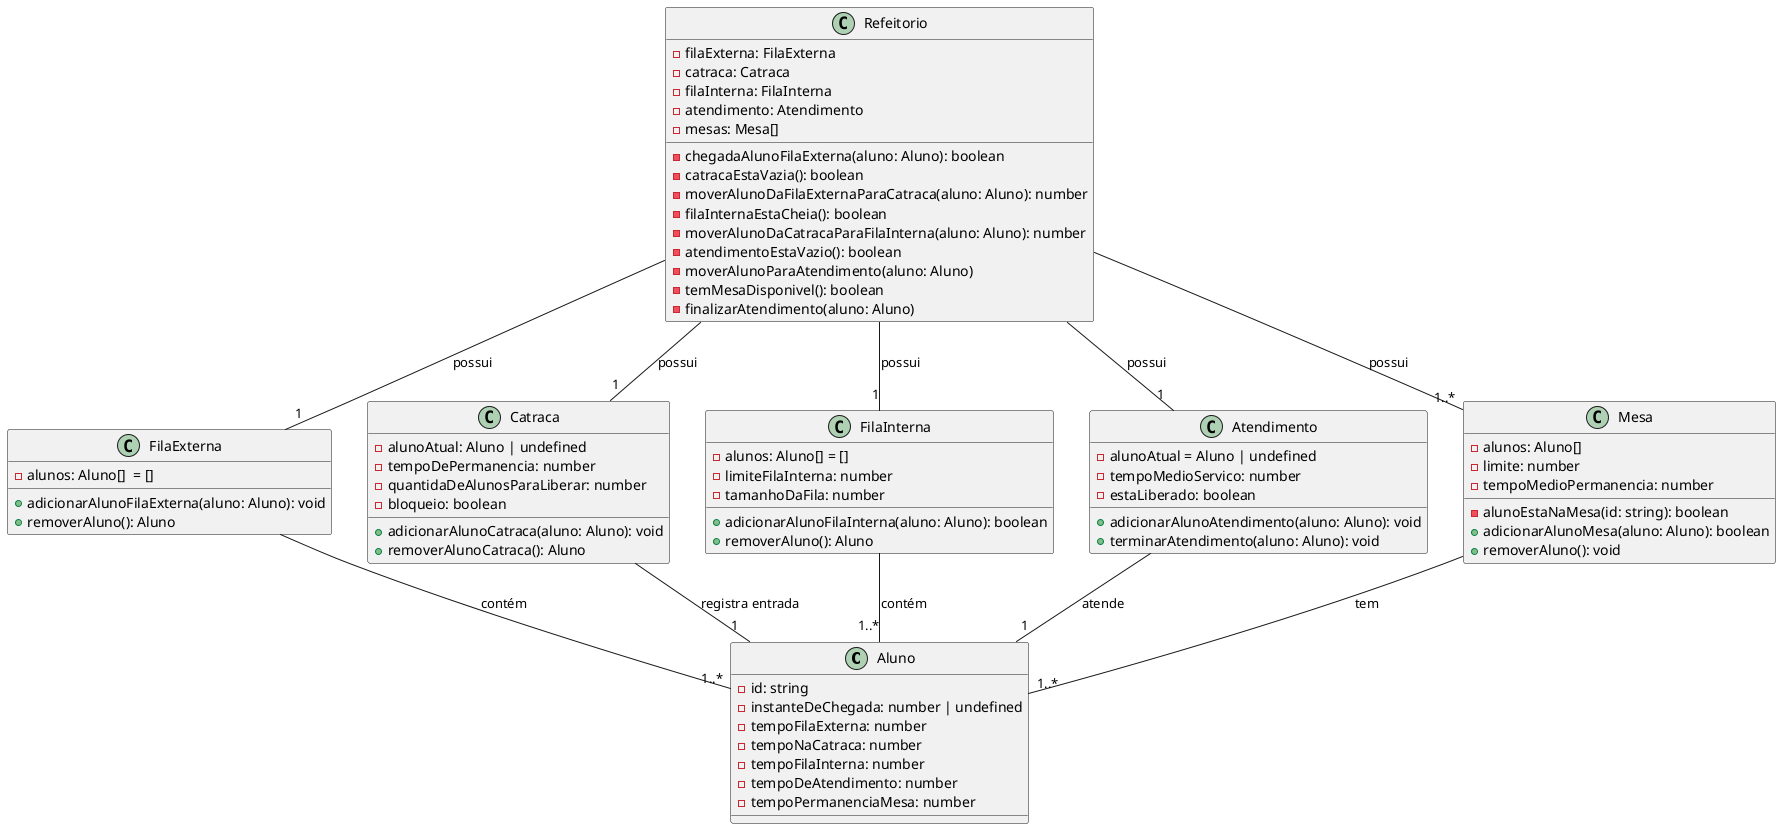 @startuml Sistema 
class Aluno {
    -id: string
    -instanteDeChegada: number | undefined
    -tempoFilaExterna: number
    -tempoNaCatraca: number
    -tempoFilaInterna: number
    -tempoDeAtendimento: number
    -tempoPermanenciaMesa: number
}

class FilaExterna {
    -alunos: Aluno[]  = []
    +adicionarAlunoFilaExterna(aluno: Aluno): void
    +removerAluno(): Aluno
}

class Catraca {
    -alunoAtual: Aluno | undefined
    -tempoDePermanencia: number
    -quantidaDeAlunosParaLiberar: number
    -bloqueio: boolean
    +adicionarAlunoCatraca(aluno: Aluno): void
    +removerAlunoCatraca(): Aluno
}

class FilaInterna {
    -alunos: Aluno[] = []
    -limiteFilaInterna: number
    -tamanhoDaFila: number
    +adicionarAlunoFilaInterna(aluno: Aluno): boolean
    +removerAluno(): Aluno
}

class Atendimento {
    -alunoAtual = Aluno | undefined
    -tempoMedioServico: number
    -estaLiberado: boolean
    +adicionarAlunoAtendimento(aluno: Aluno): void
    +terminarAtendimento(aluno: Aluno): void
}

class Mesa {
    -alunos: Aluno[]
    -limite: number
    -tempoMedioPermanencia: number
    -alunoEstaNaMesa(id: string): boolean
    +adicionarAlunoMesa(aluno: Aluno): boolean
    +removerAluno(): void
}

class Refeitorio {
    -filaExterna: FilaExterna
    -catraca: Catraca
    -filaInterna: FilaInterna
    -atendimento: Atendimento
    -mesas: Mesa[]
    -chegadaAlunoFilaExterna(aluno: Aluno): boolean
    -catracaEstaVazia(): boolean
    -moverAlunoDaFilaExternaParaCatraca(aluno: Aluno): number
    -filaInternaEstaCheia(): boolean
    -moverAlunoDaCatracaParaFilaInterna(aluno: Aluno): number
    -atendimentoEstaVazio(): boolean
    -moverAlunoParaAtendimento(aluno: Aluno)
    -temMesaDisponivel(): boolean
    -finalizarAtendimento(aluno: Aluno)
    

}

FilaExterna -- "1..*" Aluno : "contém"
FilaInterna -- "1..*" Aluno : "contém"
Catraca -- "1" Aluno : "registra entrada"
Atendimento -- "1" Aluno: "atende"
Mesa -- "1..*" Aluno : "tem"
Refeitorio -- "1" FilaExterna : "possui"
Refeitorio -- "1" Catraca : "possui"
Refeitorio -- "1" FilaInterna : "possui"
Refeitorio -- "1" Atendimento : "possui"
Refeitorio -- "1..*" Mesa : "possui"
@enduml
